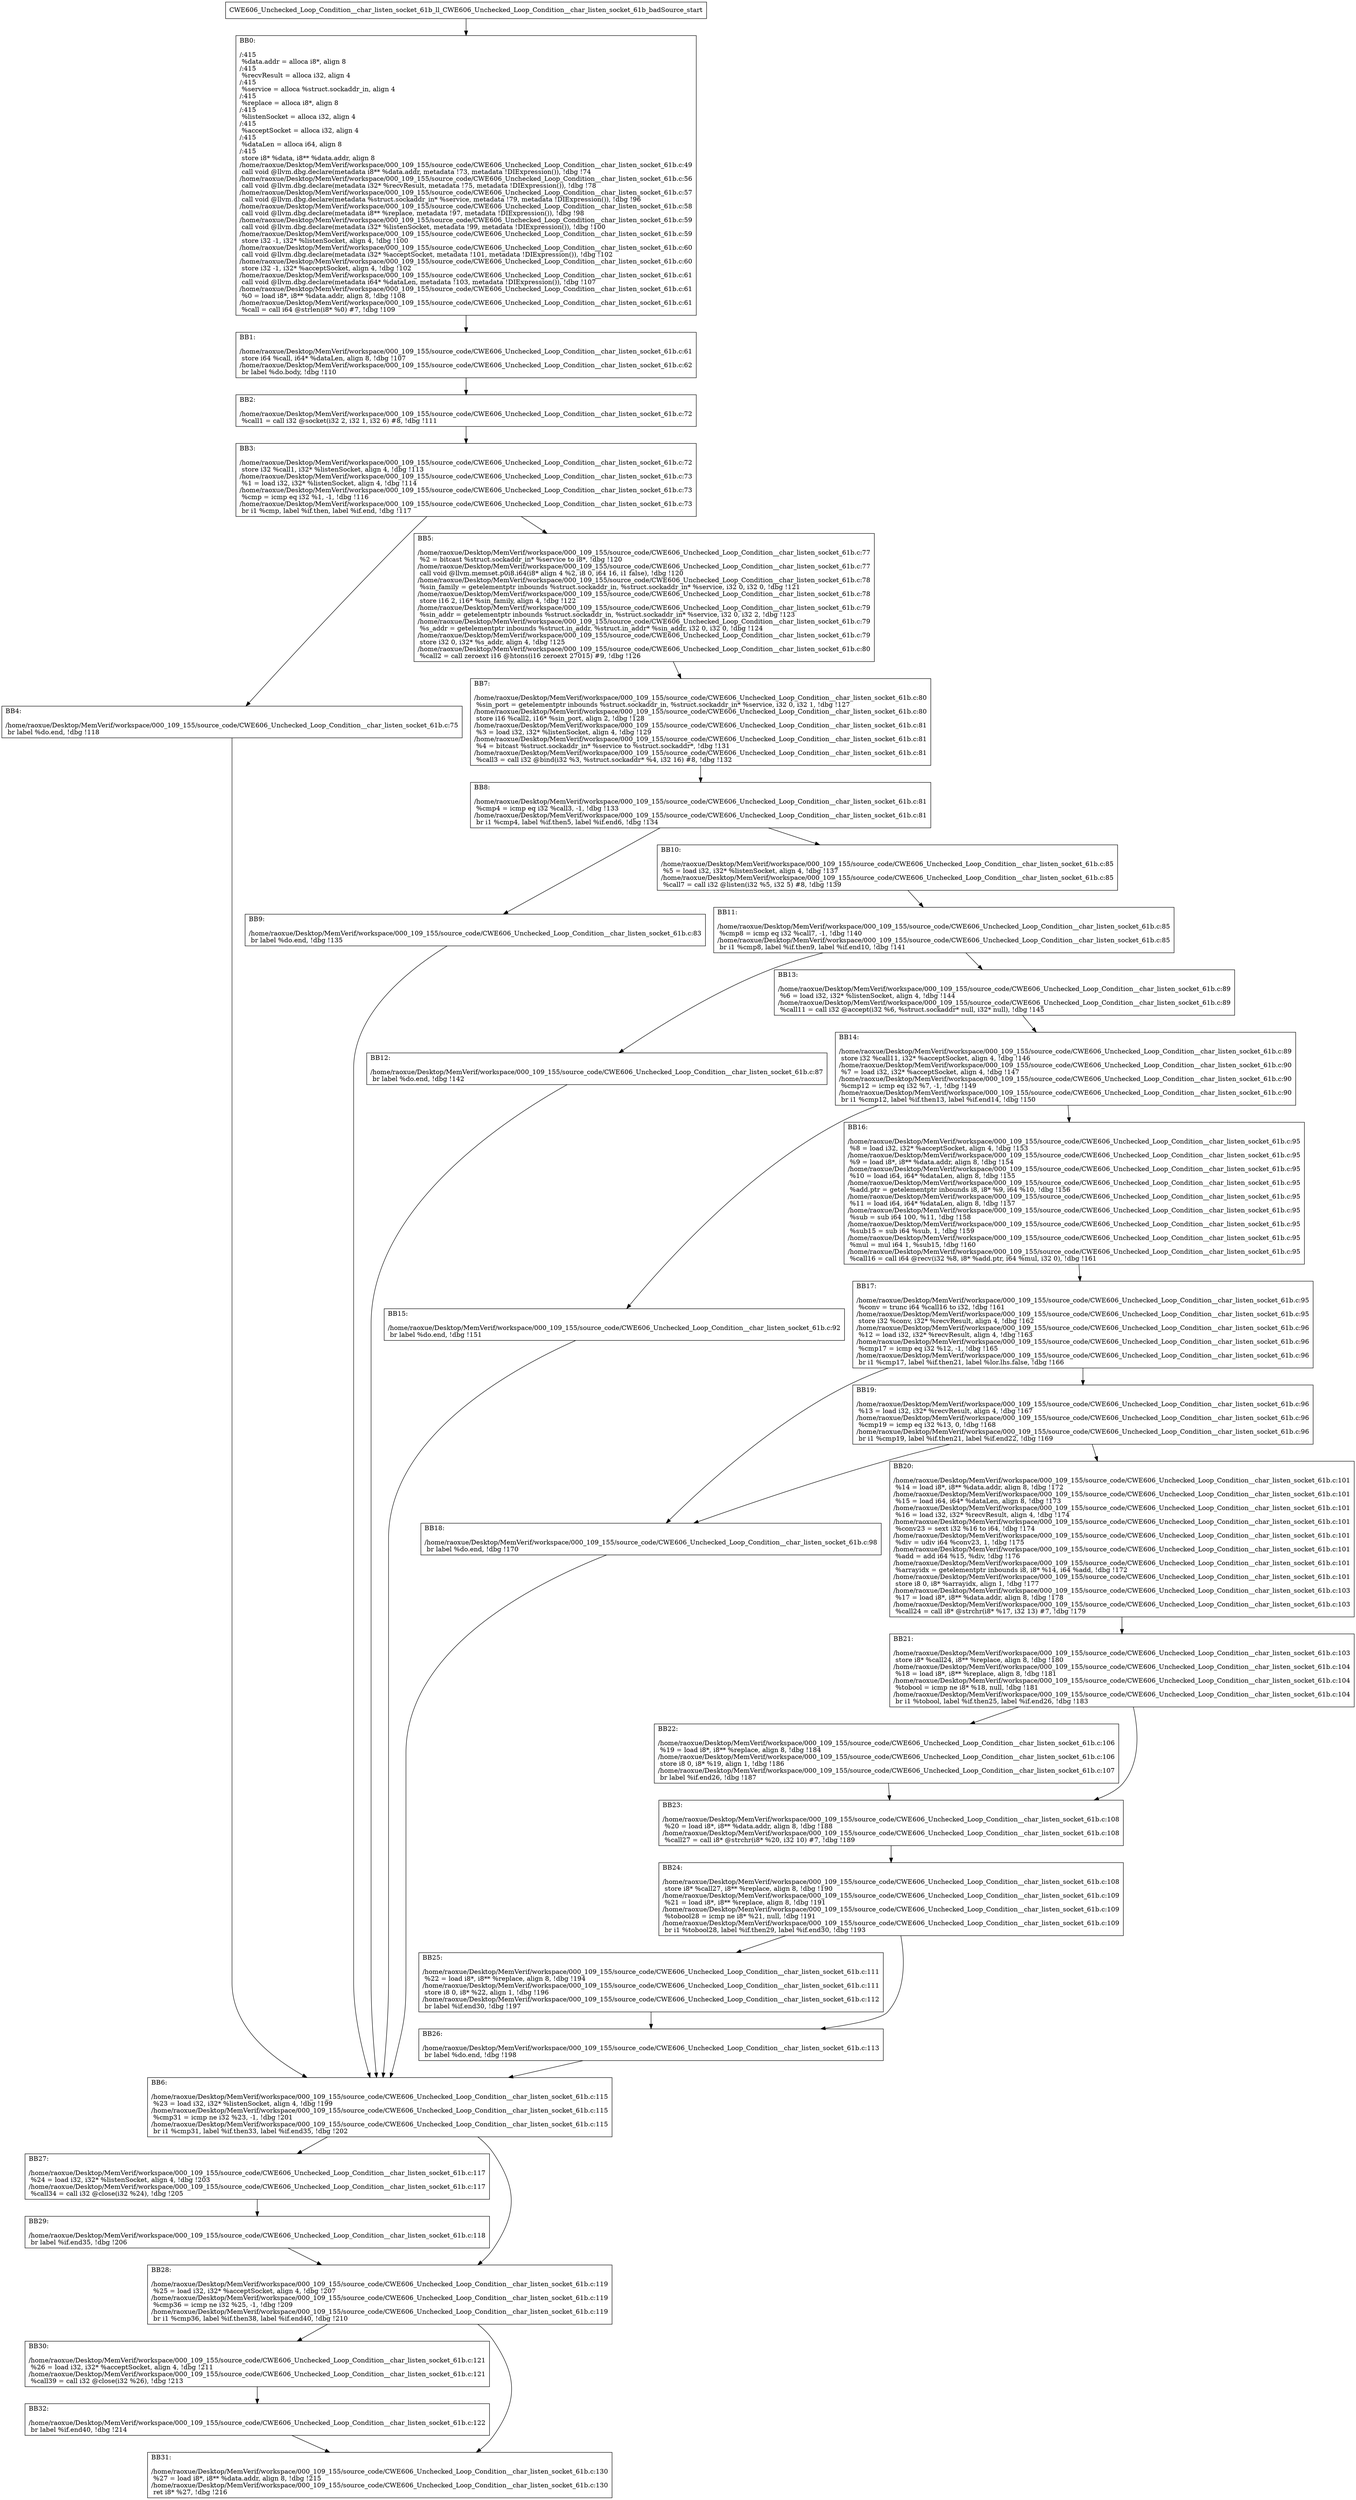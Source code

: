 digraph "CFG for'CWE606_Unchecked_Loop_Condition__char_listen_socket_61b_ll_CWE606_Unchecked_Loop_Condition__char_listen_socket_61b_badSource' function" {
	BBCWE606_Unchecked_Loop_Condition__char_listen_socket_61b_ll_CWE606_Unchecked_Loop_Condition__char_listen_socket_61b_badSource_start[shape=record,label="{CWE606_Unchecked_Loop_Condition__char_listen_socket_61b_ll_CWE606_Unchecked_Loop_Condition__char_listen_socket_61b_badSource_start}"];
	BBCWE606_Unchecked_Loop_Condition__char_listen_socket_61b_ll_CWE606_Unchecked_Loop_Condition__char_listen_socket_61b_badSource_start-> CWE606_Unchecked_Loop_Condition__char_listen_socket_61b_ll_CWE606_Unchecked_Loop_Condition__char_listen_socket_61b_badSourceBB0;
	CWE606_Unchecked_Loop_Condition__char_listen_socket_61b_ll_CWE606_Unchecked_Loop_Condition__char_listen_socket_61b_badSourceBB0 [shape=record, label="{BB0:\l\l/:415\l
  %data.addr = alloca i8*, align 8\l
/:415\l
  %recvResult = alloca i32, align 4\l
/:415\l
  %service = alloca %struct.sockaddr_in, align 4\l
/:415\l
  %replace = alloca i8*, align 8\l
/:415\l
  %listenSocket = alloca i32, align 4\l
/:415\l
  %acceptSocket = alloca i32, align 4\l
/:415\l
  %dataLen = alloca i64, align 8\l
/:415\l
  store i8* %data, i8** %data.addr, align 8\l
/home/raoxue/Desktop/MemVerif/workspace/000_109_155/source_code/CWE606_Unchecked_Loop_Condition__char_listen_socket_61b.c:49\l
  call void @llvm.dbg.declare(metadata i8** %data.addr, metadata !73, metadata !DIExpression()), !dbg !74\l
/home/raoxue/Desktop/MemVerif/workspace/000_109_155/source_code/CWE606_Unchecked_Loop_Condition__char_listen_socket_61b.c:56\l
  call void @llvm.dbg.declare(metadata i32* %recvResult, metadata !75, metadata !DIExpression()), !dbg !78\l
/home/raoxue/Desktop/MemVerif/workspace/000_109_155/source_code/CWE606_Unchecked_Loop_Condition__char_listen_socket_61b.c:57\l
  call void @llvm.dbg.declare(metadata %struct.sockaddr_in* %service, metadata !79, metadata !DIExpression()), !dbg !96\l
/home/raoxue/Desktop/MemVerif/workspace/000_109_155/source_code/CWE606_Unchecked_Loop_Condition__char_listen_socket_61b.c:58\l
  call void @llvm.dbg.declare(metadata i8** %replace, metadata !97, metadata !DIExpression()), !dbg !98\l
/home/raoxue/Desktop/MemVerif/workspace/000_109_155/source_code/CWE606_Unchecked_Loop_Condition__char_listen_socket_61b.c:59\l
  call void @llvm.dbg.declare(metadata i32* %listenSocket, metadata !99, metadata !DIExpression()), !dbg !100\l
/home/raoxue/Desktop/MemVerif/workspace/000_109_155/source_code/CWE606_Unchecked_Loop_Condition__char_listen_socket_61b.c:59\l
  store i32 -1, i32* %listenSocket, align 4, !dbg !100\l
/home/raoxue/Desktop/MemVerif/workspace/000_109_155/source_code/CWE606_Unchecked_Loop_Condition__char_listen_socket_61b.c:60\l
  call void @llvm.dbg.declare(metadata i32* %acceptSocket, metadata !101, metadata !DIExpression()), !dbg !102\l
/home/raoxue/Desktop/MemVerif/workspace/000_109_155/source_code/CWE606_Unchecked_Loop_Condition__char_listen_socket_61b.c:60\l
  store i32 -1, i32* %acceptSocket, align 4, !dbg !102\l
/home/raoxue/Desktop/MemVerif/workspace/000_109_155/source_code/CWE606_Unchecked_Loop_Condition__char_listen_socket_61b.c:61\l
  call void @llvm.dbg.declare(metadata i64* %dataLen, metadata !103, metadata !DIExpression()), !dbg !107\l
/home/raoxue/Desktop/MemVerif/workspace/000_109_155/source_code/CWE606_Unchecked_Loop_Condition__char_listen_socket_61b.c:61\l
  %0 = load i8*, i8** %data.addr, align 8, !dbg !108\l
/home/raoxue/Desktop/MemVerif/workspace/000_109_155/source_code/CWE606_Unchecked_Loop_Condition__char_listen_socket_61b.c:61\l
  %call = call i64 @strlen(i8* %0) #7, !dbg !109\l
}"];
	CWE606_Unchecked_Loop_Condition__char_listen_socket_61b_ll_CWE606_Unchecked_Loop_Condition__char_listen_socket_61b_badSourceBB0-> CWE606_Unchecked_Loop_Condition__char_listen_socket_61b_ll_CWE606_Unchecked_Loop_Condition__char_listen_socket_61b_badSourceBB1;
	CWE606_Unchecked_Loop_Condition__char_listen_socket_61b_ll_CWE606_Unchecked_Loop_Condition__char_listen_socket_61b_badSourceBB1 [shape=record, label="{BB1:\l\l/home/raoxue/Desktop/MemVerif/workspace/000_109_155/source_code/CWE606_Unchecked_Loop_Condition__char_listen_socket_61b.c:61\l
  store i64 %call, i64* %dataLen, align 8, !dbg !107\l
/home/raoxue/Desktop/MemVerif/workspace/000_109_155/source_code/CWE606_Unchecked_Loop_Condition__char_listen_socket_61b.c:62\l
  br label %do.body, !dbg !110\l
}"];
	CWE606_Unchecked_Loop_Condition__char_listen_socket_61b_ll_CWE606_Unchecked_Loop_Condition__char_listen_socket_61b_badSourceBB1-> CWE606_Unchecked_Loop_Condition__char_listen_socket_61b_ll_CWE606_Unchecked_Loop_Condition__char_listen_socket_61b_badSourceBB2;
	CWE606_Unchecked_Loop_Condition__char_listen_socket_61b_ll_CWE606_Unchecked_Loop_Condition__char_listen_socket_61b_badSourceBB2 [shape=record, label="{BB2:\l\l/home/raoxue/Desktop/MemVerif/workspace/000_109_155/source_code/CWE606_Unchecked_Loop_Condition__char_listen_socket_61b.c:72\l
  %call1 = call i32 @socket(i32 2, i32 1, i32 6) #8, !dbg !111\l
}"];
	CWE606_Unchecked_Loop_Condition__char_listen_socket_61b_ll_CWE606_Unchecked_Loop_Condition__char_listen_socket_61b_badSourceBB2-> CWE606_Unchecked_Loop_Condition__char_listen_socket_61b_ll_CWE606_Unchecked_Loop_Condition__char_listen_socket_61b_badSourceBB3;
	CWE606_Unchecked_Loop_Condition__char_listen_socket_61b_ll_CWE606_Unchecked_Loop_Condition__char_listen_socket_61b_badSourceBB3 [shape=record, label="{BB3:\l\l/home/raoxue/Desktop/MemVerif/workspace/000_109_155/source_code/CWE606_Unchecked_Loop_Condition__char_listen_socket_61b.c:72\l
  store i32 %call1, i32* %listenSocket, align 4, !dbg !113\l
/home/raoxue/Desktop/MemVerif/workspace/000_109_155/source_code/CWE606_Unchecked_Loop_Condition__char_listen_socket_61b.c:73\l
  %1 = load i32, i32* %listenSocket, align 4, !dbg !114\l
/home/raoxue/Desktop/MemVerif/workspace/000_109_155/source_code/CWE606_Unchecked_Loop_Condition__char_listen_socket_61b.c:73\l
  %cmp = icmp eq i32 %1, -1, !dbg !116\l
/home/raoxue/Desktop/MemVerif/workspace/000_109_155/source_code/CWE606_Unchecked_Loop_Condition__char_listen_socket_61b.c:73\l
  br i1 %cmp, label %if.then, label %if.end, !dbg !117\l
}"];
	CWE606_Unchecked_Loop_Condition__char_listen_socket_61b_ll_CWE606_Unchecked_Loop_Condition__char_listen_socket_61b_badSourceBB3-> CWE606_Unchecked_Loop_Condition__char_listen_socket_61b_ll_CWE606_Unchecked_Loop_Condition__char_listen_socket_61b_badSourceBB4;
	CWE606_Unchecked_Loop_Condition__char_listen_socket_61b_ll_CWE606_Unchecked_Loop_Condition__char_listen_socket_61b_badSourceBB3-> CWE606_Unchecked_Loop_Condition__char_listen_socket_61b_ll_CWE606_Unchecked_Loop_Condition__char_listen_socket_61b_badSourceBB5;
	CWE606_Unchecked_Loop_Condition__char_listen_socket_61b_ll_CWE606_Unchecked_Loop_Condition__char_listen_socket_61b_badSourceBB4 [shape=record, label="{BB4:\l\l/home/raoxue/Desktop/MemVerif/workspace/000_109_155/source_code/CWE606_Unchecked_Loop_Condition__char_listen_socket_61b.c:75\l
  br label %do.end, !dbg !118\l
}"];
	CWE606_Unchecked_Loop_Condition__char_listen_socket_61b_ll_CWE606_Unchecked_Loop_Condition__char_listen_socket_61b_badSourceBB4-> CWE606_Unchecked_Loop_Condition__char_listen_socket_61b_ll_CWE606_Unchecked_Loop_Condition__char_listen_socket_61b_badSourceBB6;
	CWE606_Unchecked_Loop_Condition__char_listen_socket_61b_ll_CWE606_Unchecked_Loop_Condition__char_listen_socket_61b_badSourceBB5 [shape=record, label="{BB5:\l\l/home/raoxue/Desktop/MemVerif/workspace/000_109_155/source_code/CWE606_Unchecked_Loop_Condition__char_listen_socket_61b.c:77\l
  %2 = bitcast %struct.sockaddr_in* %service to i8*, !dbg !120\l
/home/raoxue/Desktop/MemVerif/workspace/000_109_155/source_code/CWE606_Unchecked_Loop_Condition__char_listen_socket_61b.c:77\l
  call void @llvm.memset.p0i8.i64(i8* align 4 %2, i8 0, i64 16, i1 false), !dbg !120\l
/home/raoxue/Desktop/MemVerif/workspace/000_109_155/source_code/CWE606_Unchecked_Loop_Condition__char_listen_socket_61b.c:78\l
  %sin_family = getelementptr inbounds %struct.sockaddr_in, %struct.sockaddr_in* %service, i32 0, i32 0, !dbg !121\l
/home/raoxue/Desktop/MemVerif/workspace/000_109_155/source_code/CWE606_Unchecked_Loop_Condition__char_listen_socket_61b.c:78\l
  store i16 2, i16* %sin_family, align 4, !dbg !122\l
/home/raoxue/Desktop/MemVerif/workspace/000_109_155/source_code/CWE606_Unchecked_Loop_Condition__char_listen_socket_61b.c:79\l
  %sin_addr = getelementptr inbounds %struct.sockaddr_in, %struct.sockaddr_in* %service, i32 0, i32 2, !dbg !123\l
/home/raoxue/Desktop/MemVerif/workspace/000_109_155/source_code/CWE606_Unchecked_Loop_Condition__char_listen_socket_61b.c:79\l
  %s_addr = getelementptr inbounds %struct.in_addr, %struct.in_addr* %sin_addr, i32 0, i32 0, !dbg !124\l
/home/raoxue/Desktop/MemVerif/workspace/000_109_155/source_code/CWE606_Unchecked_Loop_Condition__char_listen_socket_61b.c:79\l
  store i32 0, i32* %s_addr, align 4, !dbg !125\l
/home/raoxue/Desktop/MemVerif/workspace/000_109_155/source_code/CWE606_Unchecked_Loop_Condition__char_listen_socket_61b.c:80\l
  %call2 = call zeroext i16 @htons(i16 zeroext 27015) #9, !dbg !126\l
}"];
	CWE606_Unchecked_Loop_Condition__char_listen_socket_61b_ll_CWE606_Unchecked_Loop_Condition__char_listen_socket_61b_badSourceBB5-> CWE606_Unchecked_Loop_Condition__char_listen_socket_61b_ll_CWE606_Unchecked_Loop_Condition__char_listen_socket_61b_badSourceBB7;
	CWE606_Unchecked_Loop_Condition__char_listen_socket_61b_ll_CWE606_Unchecked_Loop_Condition__char_listen_socket_61b_badSourceBB7 [shape=record, label="{BB7:\l\l/home/raoxue/Desktop/MemVerif/workspace/000_109_155/source_code/CWE606_Unchecked_Loop_Condition__char_listen_socket_61b.c:80\l
  %sin_port = getelementptr inbounds %struct.sockaddr_in, %struct.sockaddr_in* %service, i32 0, i32 1, !dbg !127\l
/home/raoxue/Desktop/MemVerif/workspace/000_109_155/source_code/CWE606_Unchecked_Loop_Condition__char_listen_socket_61b.c:80\l
  store i16 %call2, i16* %sin_port, align 2, !dbg !128\l
/home/raoxue/Desktop/MemVerif/workspace/000_109_155/source_code/CWE606_Unchecked_Loop_Condition__char_listen_socket_61b.c:81\l
  %3 = load i32, i32* %listenSocket, align 4, !dbg !129\l
/home/raoxue/Desktop/MemVerif/workspace/000_109_155/source_code/CWE606_Unchecked_Loop_Condition__char_listen_socket_61b.c:81\l
  %4 = bitcast %struct.sockaddr_in* %service to %struct.sockaddr*, !dbg !131\l
/home/raoxue/Desktop/MemVerif/workspace/000_109_155/source_code/CWE606_Unchecked_Loop_Condition__char_listen_socket_61b.c:81\l
  %call3 = call i32 @bind(i32 %3, %struct.sockaddr* %4, i32 16) #8, !dbg !132\l
}"];
	CWE606_Unchecked_Loop_Condition__char_listen_socket_61b_ll_CWE606_Unchecked_Loop_Condition__char_listen_socket_61b_badSourceBB7-> CWE606_Unchecked_Loop_Condition__char_listen_socket_61b_ll_CWE606_Unchecked_Loop_Condition__char_listen_socket_61b_badSourceBB8;
	CWE606_Unchecked_Loop_Condition__char_listen_socket_61b_ll_CWE606_Unchecked_Loop_Condition__char_listen_socket_61b_badSourceBB8 [shape=record, label="{BB8:\l\l/home/raoxue/Desktop/MemVerif/workspace/000_109_155/source_code/CWE606_Unchecked_Loop_Condition__char_listen_socket_61b.c:81\l
  %cmp4 = icmp eq i32 %call3, -1, !dbg !133\l
/home/raoxue/Desktop/MemVerif/workspace/000_109_155/source_code/CWE606_Unchecked_Loop_Condition__char_listen_socket_61b.c:81\l
  br i1 %cmp4, label %if.then5, label %if.end6, !dbg !134\l
}"];
	CWE606_Unchecked_Loop_Condition__char_listen_socket_61b_ll_CWE606_Unchecked_Loop_Condition__char_listen_socket_61b_badSourceBB8-> CWE606_Unchecked_Loop_Condition__char_listen_socket_61b_ll_CWE606_Unchecked_Loop_Condition__char_listen_socket_61b_badSourceBB9;
	CWE606_Unchecked_Loop_Condition__char_listen_socket_61b_ll_CWE606_Unchecked_Loop_Condition__char_listen_socket_61b_badSourceBB8-> CWE606_Unchecked_Loop_Condition__char_listen_socket_61b_ll_CWE606_Unchecked_Loop_Condition__char_listen_socket_61b_badSourceBB10;
	CWE606_Unchecked_Loop_Condition__char_listen_socket_61b_ll_CWE606_Unchecked_Loop_Condition__char_listen_socket_61b_badSourceBB9 [shape=record, label="{BB9:\l\l/home/raoxue/Desktop/MemVerif/workspace/000_109_155/source_code/CWE606_Unchecked_Loop_Condition__char_listen_socket_61b.c:83\l
  br label %do.end, !dbg !135\l
}"];
	CWE606_Unchecked_Loop_Condition__char_listen_socket_61b_ll_CWE606_Unchecked_Loop_Condition__char_listen_socket_61b_badSourceBB9-> CWE606_Unchecked_Loop_Condition__char_listen_socket_61b_ll_CWE606_Unchecked_Loop_Condition__char_listen_socket_61b_badSourceBB6;
	CWE606_Unchecked_Loop_Condition__char_listen_socket_61b_ll_CWE606_Unchecked_Loop_Condition__char_listen_socket_61b_badSourceBB10 [shape=record, label="{BB10:\l\l/home/raoxue/Desktop/MemVerif/workspace/000_109_155/source_code/CWE606_Unchecked_Loop_Condition__char_listen_socket_61b.c:85\l
  %5 = load i32, i32* %listenSocket, align 4, !dbg !137\l
/home/raoxue/Desktop/MemVerif/workspace/000_109_155/source_code/CWE606_Unchecked_Loop_Condition__char_listen_socket_61b.c:85\l
  %call7 = call i32 @listen(i32 %5, i32 5) #8, !dbg !139\l
}"];
	CWE606_Unchecked_Loop_Condition__char_listen_socket_61b_ll_CWE606_Unchecked_Loop_Condition__char_listen_socket_61b_badSourceBB10-> CWE606_Unchecked_Loop_Condition__char_listen_socket_61b_ll_CWE606_Unchecked_Loop_Condition__char_listen_socket_61b_badSourceBB11;
	CWE606_Unchecked_Loop_Condition__char_listen_socket_61b_ll_CWE606_Unchecked_Loop_Condition__char_listen_socket_61b_badSourceBB11 [shape=record, label="{BB11:\l\l/home/raoxue/Desktop/MemVerif/workspace/000_109_155/source_code/CWE606_Unchecked_Loop_Condition__char_listen_socket_61b.c:85\l
  %cmp8 = icmp eq i32 %call7, -1, !dbg !140\l
/home/raoxue/Desktop/MemVerif/workspace/000_109_155/source_code/CWE606_Unchecked_Loop_Condition__char_listen_socket_61b.c:85\l
  br i1 %cmp8, label %if.then9, label %if.end10, !dbg !141\l
}"];
	CWE606_Unchecked_Loop_Condition__char_listen_socket_61b_ll_CWE606_Unchecked_Loop_Condition__char_listen_socket_61b_badSourceBB11-> CWE606_Unchecked_Loop_Condition__char_listen_socket_61b_ll_CWE606_Unchecked_Loop_Condition__char_listen_socket_61b_badSourceBB12;
	CWE606_Unchecked_Loop_Condition__char_listen_socket_61b_ll_CWE606_Unchecked_Loop_Condition__char_listen_socket_61b_badSourceBB11-> CWE606_Unchecked_Loop_Condition__char_listen_socket_61b_ll_CWE606_Unchecked_Loop_Condition__char_listen_socket_61b_badSourceBB13;
	CWE606_Unchecked_Loop_Condition__char_listen_socket_61b_ll_CWE606_Unchecked_Loop_Condition__char_listen_socket_61b_badSourceBB12 [shape=record, label="{BB12:\l\l/home/raoxue/Desktop/MemVerif/workspace/000_109_155/source_code/CWE606_Unchecked_Loop_Condition__char_listen_socket_61b.c:87\l
  br label %do.end, !dbg !142\l
}"];
	CWE606_Unchecked_Loop_Condition__char_listen_socket_61b_ll_CWE606_Unchecked_Loop_Condition__char_listen_socket_61b_badSourceBB12-> CWE606_Unchecked_Loop_Condition__char_listen_socket_61b_ll_CWE606_Unchecked_Loop_Condition__char_listen_socket_61b_badSourceBB6;
	CWE606_Unchecked_Loop_Condition__char_listen_socket_61b_ll_CWE606_Unchecked_Loop_Condition__char_listen_socket_61b_badSourceBB13 [shape=record, label="{BB13:\l\l/home/raoxue/Desktop/MemVerif/workspace/000_109_155/source_code/CWE606_Unchecked_Loop_Condition__char_listen_socket_61b.c:89\l
  %6 = load i32, i32* %listenSocket, align 4, !dbg !144\l
/home/raoxue/Desktop/MemVerif/workspace/000_109_155/source_code/CWE606_Unchecked_Loop_Condition__char_listen_socket_61b.c:89\l
  %call11 = call i32 @accept(i32 %6, %struct.sockaddr* null, i32* null), !dbg !145\l
}"];
	CWE606_Unchecked_Loop_Condition__char_listen_socket_61b_ll_CWE606_Unchecked_Loop_Condition__char_listen_socket_61b_badSourceBB13-> CWE606_Unchecked_Loop_Condition__char_listen_socket_61b_ll_CWE606_Unchecked_Loop_Condition__char_listen_socket_61b_badSourceBB14;
	CWE606_Unchecked_Loop_Condition__char_listen_socket_61b_ll_CWE606_Unchecked_Loop_Condition__char_listen_socket_61b_badSourceBB14 [shape=record, label="{BB14:\l\l/home/raoxue/Desktop/MemVerif/workspace/000_109_155/source_code/CWE606_Unchecked_Loop_Condition__char_listen_socket_61b.c:89\l
  store i32 %call11, i32* %acceptSocket, align 4, !dbg !146\l
/home/raoxue/Desktop/MemVerif/workspace/000_109_155/source_code/CWE606_Unchecked_Loop_Condition__char_listen_socket_61b.c:90\l
  %7 = load i32, i32* %acceptSocket, align 4, !dbg !147\l
/home/raoxue/Desktop/MemVerif/workspace/000_109_155/source_code/CWE606_Unchecked_Loop_Condition__char_listen_socket_61b.c:90\l
  %cmp12 = icmp eq i32 %7, -1, !dbg !149\l
/home/raoxue/Desktop/MemVerif/workspace/000_109_155/source_code/CWE606_Unchecked_Loop_Condition__char_listen_socket_61b.c:90\l
  br i1 %cmp12, label %if.then13, label %if.end14, !dbg !150\l
}"];
	CWE606_Unchecked_Loop_Condition__char_listen_socket_61b_ll_CWE606_Unchecked_Loop_Condition__char_listen_socket_61b_badSourceBB14-> CWE606_Unchecked_Loop_Condition__char_listen_socket_61b_ll_CWE606_Unchecked_Loop_Condition__char_listen_socket_61b_badSourceBB15;
	CWE606_Unchecked_Loop_Condition__char_listen_socket_61b_ll_CWE606_Unchecked_Loop_Condition__char_listen_socket_61b_badSourceBB14-> CWE606_Unchecked_Loop_Condition__char_listen_socket_61b_ll_CWE606_Unchecked_Loop_Condition__char_listen_socket_61b_badSourceBB16;
	CWE606_Unchecked_Loop_Condition__char_listen_socket_61b_ll_CWE606_Unchecked_Loop_Condition__char_listen_socket_61b_badSourceBB15 [shape=record, label="{BB15:\l\l/home/raoxue/Desktop/MemVerif/workspace/000_109_155/source_code/CWE606_Unchecked_Loop_Condition__char_listen_socket_61b.c:92\l
  br label %do.end, !dbg !151\l
}"];
	CWE606_Unchecked_Loop_Condition__char_listen_socket_61b_ll_CWE606_Unchecked_Loop_Condition__char_listen_socket_61b_badSourceBB15-> CWE606_Unchecked_Loop_Condition__char_listen_socket_61b_ll_CWE606_Unchecked_Loop_Condition__char_listen_socket_61b_badSourceBB6;
	CWE606_Unchecked_Loop_Condition__char_listen_socket_61b_ll_CWE606_Unchecked_Loop_Condition__char_listen_socket_61b_badSourceBB16 [shape=record, label="{BB16:\l\l/home/raoxue/Desktop/MemVerif/workspace/000_109_155/source_code/CWE606_Unchecked_Loop_Condition__char_listen_socket_61b.c:95\l
  %8 = load i32, i32* %acceptSocket, align 4, !dbg !153\l
/home/raoxue/Desktop/MemVerif/workspace/000_109_155/source_code/CWE606_Unchecked_Loop_Condition__char_listen_socket_61b.c:95\l
  %9 = load i8*, i8** %data.addr, align 8, !dbg !154\l
/home/raoxue/Desktop/MemVerif/workspace/000_109_155/source_code/CWE606_Unchecked_Loop_Condition__char_listen_socket_61b.c:95\l
  %10 = load i64, i64* %dataLen, align 8, !dbg !155\l
/home/raoxue/Desktop/MemVerif/workspace/000_109_155/source_code/CWE606_Unchecked_Loop_Condition__char_listen_socket_61b.c:95\l
  %add.ptr = getelementptr inbounds i8, i8* %9, i64 %10, !dbg !156\l
/home/raoxue/Desktop/MemVerif/workspace/000_109_155/source_code/CWE606_Unchecked_Loop_Condition__char_listen_socket_61b.c:95\l
  %11 = load i64, i64* %dataLen, align 8, !dbg !157\l
/home/raoxue/Desktop/MemVerif/workspace/000_109_155/source_code/CWE606_Unchecked_Loop_Condition__char_listen_socket_61b.c:95\l
  %sub = sub i64 100, %11, !dbg !158\l
/home/raoxue/Desktop/MemVerif/workspace/000_109_155/source_code/CWE606_Unchecked_Loop_Condition__char_listen_socket_61b.c:95\l
  %sub15 = sub i64 %sub, 1, !dbg !159\l
/home/raoxue/Desktop/MemVerif/workspace/000_109_155/source_code/CWE606_Unchecked_Loop_Condition__char_listen_socket_61b.c:95\l
  %mul = mul i64 1, %sub15, !dbg !160\l
/home/raoxue/Desktop/MemVerif/workspace/000_109_155/source_code/CWE606_Unchecked_Loop_Condition__char_listen_socket_61b.c:95\l
  %call16 = call i64 @recv(i32 %8, i8* %add.ptr, i64 %mul, i32 0), !dbg !161\l
}"];
	CWE606_Unchecked_Loop_Condition__char_listen_socket_61b_ll_CWE606_Unchecked_Loop_Condition__char_listen_socket_61b_badSourceBB16-> CWE606_Unchecked_Loop_Condition__char_listen_socket_61b_ll_CWE606_Unchecked_Loop_Condition__char_listen_socket_61b_badSourceBB17;
	CWE606_Unchecked_Loop_Condition__char_listen_socket_61b_ll_CWE606_Unchecked_Loop_Condition__char_listen_socket_61b_badSourceBB17 [shape=record, label="{BB17:\l\l/home/raoxue/Desktop/MemVerif/workspace/000_109_155/source_code/CWE606_Unchecked_Loop_Condition__char_listen_socket_61b.c:95\l
  %conv = trunc i64 %call16 to i32, !dbg !161\l
/home/raoxue/Desktop/MemVerif/workspace/000_109_155/source_code/CWE606_Unchecked_Loop_Condition__char_listen_socket_61b.c:95\l
  store i32 %conv, i32* %recvResult, align 4, !dbg !162\l
/home/raoxue/Desktop/MemVerif/workspace/000_109_155/source_code/CWE606_Unchecked_Loop_Condition__char_listen_socket_61b.c:96\l
  %12 = load i32, i32* %recvResult, align 4, !dbg !163\l
/home/raoxue/Desktop/MemVerif/workspace/000_109_155/source_code/CWE606_Unchecked_Loop_Condition__char_listen_socket_61b.c:96\l
  %cmp17 = icmp eq i32 %12, -1, !dbg !165\l
/home/raoxue/Desktop/MemVerif/workspace/000_109_155/source_code/CWE606_Unchecked_Loop_Condition__char_listen_socket_61b.c:96\l
  br i1 %cmp17, label %if.then21, label %lor.lhs.false, !dbg !166\l
}"];
	CWE606_Unchecked_Loop_Condition__char_listen_socket_61b_ll_CWE606_Unchecked_Loop_Condition__char_listen_socket_61b_badSourceBB17-> CWE606_Unchecked_Loop_Condition__char_listen_socket_61b_ll_CWE606_Unchecked_Loop_Condition__char_listen_socket_61b_badSourceBB18;
	CWE606_Unchecked_Loop_Condition__char_listen_socket_61b_ll_CWE606_Unchecked_Loop_Condition__char_listen_socket_61b_badSourceBB17-> CWE606_Unchecked_Loop_Condition__char_listen_socket_61b_ll_CWE606_Unchecked_Loop_Condition__char_listen_socket_61b_badSourceBB19;
	CWE606_Unchecked_Loop_Condition__char_listen_socket_61b_ll_CWE606_Unchecked_Loop_Condition__char_listen_socket_61b_badSourceBB19 [shape=record, label="{BB19:\l\l/home/raoxue/Desktop/MemVerif/workspace/000_109_155/source_code/CWE606_Unchecked_Loop_Condition__char_listen_socket_61b.c:96\l
  %13 = load i32, i32* %recvResult, align 4, !dbg !167\l
/home/raoxue/Desktop/MemVerif/workspace/000_109_155/source_code/CWE606_Unchecked_Loop_Condition__char_listen_socket_61b.c:96\l
  %cmp19 = icmp eq i32 %13, 0, !dbg !168\l
/home/raoxue/Desktop/MemVerif/workspace/000_109_155/source_code/CWE606_Unchecked_Loop_Condition__char_listen_socket_61b.c:96\l
  br i1 %cmp19, label %if.then21, label %if.end22, !dbg !169\l
}"];
	CWE606_Unchecked_Loop_Condition__char_listen_socket_61b_ll_CWE606_Unchecked_Loop_Condition__char_listen_socket_61b_badSourceBB19-> CWE606_Unchecked_Loop_Condition__char_listen_socket_61b_ll_CWE606_Unchecked_Loop_Condition__char_listen_socket_61b_badSourceBB18;
	CWE606_Unchecked_Loop_Condition__char_listen_socket_61b_ll_CWE606_Unchecked_Loop_Condition__char_listen_socket_61b_badSourceBB19-> CWE606_Unchecked_Loop_Condition__char_listen_socket_61b_ll_CWE606_Unchecked_Loop_Condition__char_listen_socket_61b_badSourceBB20;
	CWE606_Unchecked_Loop_Condition__char_listen_socket_61b_ll_CWE606_Unchecked_Loop_Condition__char_listen_socket_61b_badSourceBB18 [shape=record, label="{BB18:\l\l/home/raoxue/Desktop/MemVerif/workspace/000_109_155/source_code/CWE606_Unchecked_Loop_Condition__char_listen_socket_61b.c:98\l
  br label %do.end, !dbg !170\l
}"];
	CWE606_Unchecked_Loop_Condition__char_listen_socket_61b_ll_CWE606_Unchecked_Loop_Condition__char_listen_socket_61b_badSourceBB18-> CWE606_Unchecked_Loop_Condition__char_listen_socket_61b_ll_CWE606_Unchecked_Loop_Condition__char_listen_socket_61b_badSourceBB6;
	CWE606_Unchecked_Loop_Condition__char_listen_socket_61b_ll_CWE606_Unchecked_Loop_Condition__char_listen_socket_61b_badSourceBB20 [shape=record, label="{BB20:\l\l/home/raoxue/Desktop/MemVerif/workspace/000_109_155/source_code/CWE606_Unchecked_Loop_Condition__char_listen_socket_61b.c:101\l
  %14 = load i8*, i8** %data.addr, align 8, !dbg !172\l
/home/raoxue/Desktop/MemVerif/workspace/000_109_155/source_code/CWE606_Unchecked_Loop_Condition__char_listen_socket_61b.c:101\l
  %15 = load i64, i64* %dataLen, align 8, !dbg !173\l
/home/raoxue/Desktop/MemVerif/workspace/000_109_155/source_code/CWE606_Unchecked_Loop_Condition__char_listen_socket_61b.c:101\l
  %16 = load i32, i32* %recvResult, align 4, !dbg !174\l
/home/raoxue/Desktop/MemVerif/workspace/000_109_155/source_code/CWE606_Unchecked_Loop_Condition__char_listen_socket_61b.c:101\l
  %conv23 = sext i32 %16 to i64, !dbg !174\l
/home/raoxue/Desktop/MemVerif/workspace/000_109_155/source_code/CWE606_Unchecked_Loop_Condition__char_listen_socket_61b.c:101\l
  %div = udiv i64 %conv23, 1, !dbg !175\l
/home/raoxue/Desktop/MemVerif/workspace/000_109_155/source_code/CWE606_Unchecked_Loop_Condition__char_listen_socket_61b.c:101\l
  %add = add i64 %15, %div, !dbg !176\l
/home/raoxue/Desktop/MemVerif/workspace/000_109_155/source_code/CWE606_Unchecked_Loop_Condition__char_listen_socket_61b.c:101\l
  %arrayidx = getelementptr inbounds i8, i8* %14, i64 %add, !dbg !172\l
/home/raoxue/Desktop/MemVerif/workspace/000_109_155/source_code/CWE606_Unchecked_Loop_Condition__char_listen_socket_61b.c:101\l
  store i8 0, i8* %arrayidx, align 1, !dbg !177\l
/home/raoxue/Desktop/MemVerif/workspace/000_109_155/source_code/CWE606_Unchecked_Loop_Condition__char_listen_socket_61b.c:103\l
  %17 = load i8*, i8** %data.addr, align 8, !dbg !178\l
/home/raoxue/Desktop/MemVerif/workspace/000_109_155/source_code/CWE606_Unchecked_Loop_Condition__char_listen_socket_61b.c:103\l
  %call24 = call i8* @strchr(i8* %17, i32 13) #7, !dbg !179\l
}"];
	CWE606_Unchecked_Loop_Condition__char_listen_socket_61b_ll_CWE606_Unchecked_Loop_Condition__char_listen_socket_61b_badSourceBB20-> CWE606_Unchecked_Loop_Condition__char_listen_socket_61b_ll_CWE606_Unchecked_Loop_Condition__char_listen_socket_61b_badSourceBB21;
	CWE606_Unchecked_Loop_Condition__char_listen_socket_61b_ll_CWE606_Unchecked_Loop_Condition__char_listen_socket_61b_badSourceBB21 [shape=record, label="{BB21:\l\l/home/raoxue/Desktop/MemVerif/workspace/000_109_155/source_code/CWE606_Unchecked_Loop_Condition__char_listen_socket_61b.c:103\l
  store i8* %call24, i8** %replace, align 8, !dbg !180\l
/home/raoxue/Desktop/MemVerif/workspace/000_109_155/source_code/CWE606_Unchecked_Loop_Condition__char_listen_socket_61b.c:104\l
  %18 = load i8*, i8** %replace, align 8, !dbg !181\l
/home/raoxue/Desktop/MemVerif/workspace/000_109_155/source_code/CWE606_Unchecked_Loop_Condition__char_listen_socket_61b.c:104\l
  %tobool = icmp ne i8* %18, null, !dbg !181\l
/home/raoxue/Desktop/MemVerif/workspace/000_109_155/source_code/CWE606_Unchecked_Loop_Condition__char_listen_socket_61b.c:104\l
  br i1 %tobool, label %if.then25, label %if.end26, !dbg !183\l
}"];
	CWE606_Unchecked_Loop_Condition__char_listen_socket_61b_ll_CWE606_Unchecked_Loop_Condition__char_listen_socket_61b_badSourceBB21-> CWE606_Unchecked_Loop_Condition__char_listen_socket_61b_ll_CWE606_Unchecked_Loop_Condition__char_listen_socket_61b_badSourceBB22;
	CWE606_Unchecked_Loop_Condition__char_listen_socket_61b_ll_CWE606_Unchecked_Loop_Condition__char_listen_socket_61b_badSourceBB21-> CWE606_Unchecked_Loop_Condition__char_listen_socket_61b_ll_CWE606_Unchecked_Loop_Condition__char_listen_socket_61b_badSourceBB23;
	CWE606_Unchecked_Loop_Condition__char_listen_socket_61b_ll_CWE606_Unchecked_Loop_Condition__char_listen_socket_61b_badSourceBB22 [shape=record, label="{BB22:\l\l/home/raoxue/Desktop/MemVerif/workspace/000_109_155/source_code/CWE606_Unchecked_Loop_Condition__char_listen_socket_61b.c:106\l
  %19 = load i8*, i8** %replace, align 8, !dbg !184\l
/home/raoxue/Desktop/MemVerif/workspace/000_109_155/source_code/CWE606_Unchecked_Loop_Condition__char_listen_socket_61b.c:106\l
  store i8 0, i8* %19, align 1, !dbg !186\l
/home/raoxue/Desktop/MemVerif/workspace/000_109_155/source_code/CWE606_Unchecked_Loop_Condition__char_listen_socket_61b.c:107\l
  br label %if.end26, !dbg !187\l
}"];
	CWE606_Unchecked_Loop_Condition__char_listen_socket_61b_ll_CWE606_Unchecked_Loop_Condition__char_listen_socket_61b_badSourceBB22-> CWE606_Unchecked_Loop_Condition__char_listen_socket_61b_ll_CWE606_Unchecked_Loop_Condition__char_listen_socket_61b_badSourceBB23;
	CWE606_Unchecked_Loop_Condition__char_listen_socket_61b_ll_CWE606_Unchecked_Loop_Condition__char_listen_socket_61b_badSourceBB23 [shape=record, label="{BB23:\l\l/home/raoxue/Desktop/MemVerif/workspace/000_109_155/source_code/CWE606_Unchecked_Loop_Condition__char_listen_socket_61b.c:108\l
  %20 = load i8*, i8** %data.addr, align 8, !dbg !188\l
/home/raoxue/Desktop/MemVerif/workspace/000_109_155/source_code/CWE606_Unchecked_Loop_Condition__char_listen_socket_61b.c:108\l
  %call27 = call i8* @strchr(i8* %20, i32 10) #7, !dbg !189\l
}"];
	CWE606_Unchecked_Loop_Condition__char_listen_socket_61b_ll_CWE606_Unchecked_Loop_Condition__char_listen_socket_61b_badSourceBB23-> CWE606_Unchecked_Loop_Condition__char_listen_socket_61b_ll_CWE606_Unchecked_Loop_Condition__char_listen_socket_61b_badSourceBB24;
	CWE606_Unchecked_Loop_Condition__char_listen_socket_61b_ll_CWE606_Unchecked_Loop_Condition__char_listen_socket_61b_badSourceBB24 [shape=record, label="{BB24:\l\l/home/raoxue/Desktop/MemVerif/workspace/000_109_155/source_code/CWE606_Unchecked_Loop_Condition__char_listen_socket_61b.c:108\l
  store i8* %call27, i8** %replace, align 8, !dbg !190\l
/home/raoxue/Desktop/MemVerif/workspace/000_109_155/source_code/CWE606_Unchecked_Loop_Condition__char_listen_socket_61b.c:109\l
  %21 = load i8*, i8** %replace, align 8, !dbg !191\l
/home/raoxue/Desktop/MemVerif/workspace/000_109_155/source_code/CWE606_Unchecked_Loop_Condition__char_listen_socket_61b.c:109\l
  %tobool28 = icmp ne i8* %21, null, !dbg !191\l
/home/raoxue/Desktop/MemVerif/workspace/000_109_155/source_code/CWE606_Unchecked_Loop_Condition__char_listen_socket_61b.c:109\l
  br i1 %tobool28, label %if.then29, label %if.end30, !dbg !193\l
}"];
	CWE606_Unchecked_Loop_Condition__char_listen_socket_61b_ll_CWE606_Unchecked_Loop_Condition__char_listen_socket_61b_badSourceBB24-> CWE606_Unchecked_Loop_Condition__char_listen_socket_61b_ll_CWE606_Unchecked_Loop_Condition__char_listen_socket_61b_badSourceBB25;
	CWE606_Unchecked_Loop_Condition__char_listen_socket_61b_ll_CWE606_Unchecked_Loop_Condition__char_listen_socket_61b_badSourceBB24-> CWE606_Unchecked_Loop_Condition__char_listen_socket_61b_ll_CWE606_Unchecked_Loop_Condition__char_listen_socket_61b_badSourceBB26;
	CWE606_Unchecked_Loop_Condition__char_listen_socket_61b_ll_CWE606_Unchecked_Loop_Condition__char_listen_socket_61b_badSourceBB25 [shape=record, label="{BB25:\l\l/home/raoxue/Desktop/MemVerif/workspace/000_109_155/source_code/CWE606_Unchecked_Loop_Condition__char_listen_socket_61b.c:111\l
  %22 = load i8*, i8** %replace, align 8, !dbg !194\l
/home/raoxue/Desktop/MemVerif/workspace/000_109_155/source_code/CWE606_Unchecked_Loop_Condition__char_listen_socket_61b.c:111\l
  store i8 0, i8* %22, align 1, !dbg !196\l
/home/raoxue/Desktop/MemVerif/workspace/000_109_155/source_code/CWE606_Unchecked_Loop_Condition__char_listen_socket_61b.c:112\l
  br label %if.end30, !dbg !197\l
}"];
	CWE606_Unchecked_Loop_Condition__char_listen_socket_61b_ll_CWE606_Unchecked_Loop_Condition__char_listen_socket_61b_badSourceBB25-> CWE606_Unchecked_Loop_Condition__char_listen_socket_61b_ll_CWE606_Unchecked_Loop_Condition__char_listen_socket_61b_badSourceBB26;
	CWE606_Unchecked_Loop_Condition__char_listen_socket_61b_ll_CWE606_Unchecked_Loop_Condition__char_listen_socket_61b_badSourceBB26 [shape=record, label="{BB26:\l\l/home/raoxue/Desktop/MemVerif/workspace/000_109_155/source_code/CWE606_Unchecked_Loop_Condition__char_listen_socket_61b.c:113\l
  br label %do.end, !dbg !198\l
}"];
	CWE606_Unchecked_Loop_Condition__char_listen_socket_61b_ll_CWE606_Unchecked_Loop_Condition__char_listen_socket_61b_badSourceBB26-> CWE606_Unchecked_Loop_Condition__char_listen_socket_61b_ll_CWE606_Unchecked_Loop_Condition__char_listen_socket_61b_badSourceBB6;
	CWE606_Unchecked_Loop_Condition__char_listen_socket_61b_ll_CWE606_Unchecked_Loop_Condition__char_listen_socket_61b_badSourceBB6 [shape=record, label="{BB6:\l\l/home/raoxue/Desktop/MemVerif/workspace/000_109_155/source_code/CWE606_Unchecked_Loop_Condition__char_listen_socket_61b.c:115\l
  %23 = load i32, i32* %listenSocket, align 4, !dbg !199\l
/home/raoxue/Desktop/MemVerif/workspace/000_109_155/source_code/CWE606_Unchecked_Loop_Condition__char_listen_socket_61b.c:115\l
  %cmp31 = icmp ne i32 %23, -1, !dbg !201\l
/home/raoxue/Desktop/MemVerif/workspace/000_109_155/source_code/CWE606_Unchecked_Loop_Condition__char_listen_socket_61b.c:115\l
  br i1 %cmp31, label %if.then33, label %if.end35, !dbg !202\l
}"];
	CWE606_Unchecked_Loop_Condition__char_listen_socket_61b_ll_CWE606_Unchecked_Loop_Condition__char_listen_socket_61b_badSourceBB6-> CWE606_Unchecked_Loop_Condition__char_listen_socket_61b_ll_CWE606_Unchecked_Loop_Condition__char_listen_socket_61b_badSourceBB27;
	CWE606_Unchecked_Loop_Condition__char_listen_socket_61b_ll_CWE606_Unchecked_Loop_Condition__char_listen_socket_61b_badSourceBB6-> CWE606_Unchecked_Loop_Condition__char_listen_socket_61b_ll_CWE606_Unchecked_Loop_Condition__char_listen_socket_61b_badSourceBB28;
	CWE606_Unchecked_Loop_Condition__char_listen_socket_61b_ll_CWE606_Unchecked_Loop_Condition__char_listen_socket_61b_badSourceBB27 [shape=record, label="{BB27:\l\l/home/raoxue/Desktop/MemVerif/workspace/000_109_155/source_code/CWE606_Unchecked_Loop_Condition__char_listen_socket_61b.c:117\l
  %24 = load i32, i32* %listenSocket, align 4, !dbg !203\l
/home/raoxue/Desktop/MemVerif/workspace/000_109_155/source_code/CWE606_Unchecked_Loop_Condition__char_listen_socket_61b.c:117\l
  %call34 = call i32 @close(i32 %24), !dbg !205\l
}"];
	CWE606_Unchecked_Loop_Condition__char_listen_socket_61b_ll_CWE606_Unchecked_Loop_Condition__char_listen_socket_61b_badSourceBB27-> CWE606_Unchecked_Loop_Condition__char_listen_socket_61b_ll_CWE606_Unchecked_Loop_Condition__char_listen_socket_61b_badSourceBB29;
	CWE606_Unchecked_Loop_Condition__char_listen_socket_61b_ll_CWE606_Unchecked_Loop_Condition__char_listen_socket_61b_badSourceBB29 [shape=record, label="{BB29:\l\l/home/raoxue/Desktop/MemVerif/workspace/000_109_155/source_code/CWE606_Unchecked_Loop_Condition__char_listen_socket_61b.c:118\l
  br label %if.end35, !dbg !206\l
}"];
	CWE606_Unchecked_Loop_Condition__char_listen_socket_61b_ll_CWE606_Unchecked_Loop_Condition__char_listen_socket_61b_badSourceBB29-> CWE606_Unchecked_Loop_Condition__char_listen_socket_61b_ll_CWE606_Unchecked_Loop_Condition__char_listen_socket_61b_badSourceBB28;
	CWE606_Unchecked_Loop_Condition__char_listen_socket_61b_ll_CWE606_Unchecked_Loop_Condition__char_listen_socket_61b_badSourceBB28 [shape=record, label="{BB28:\l\l/home/raoxue/Desktop/MemVerif/workspace/000_109_155/source_code/CWE606_Unchecked_Loop_Condition__char_listen_socket_61b.c:119\l
  %25 = load i32, i32* %acceptSocket, align 4, !dbg !207\l
/home/raoxue/Desktop/MemVerif/workspace/000_109_155/source_code/CWE606_Unchecked_Loop_Condition__char_listen_socket_61b.c:119\l
  %cmp36 = icmp ne i32 %25, -1, !dbg !209\l
/home/raoxue/Desktop/MemVerif/workspace/000_109_155/source_code/CWE606_Unchecked_Loop_Condition__char_listen_socket_61b.c:119\l
  br i1 %cmp36, label %if.then38, label %if.end40, !dbg !210\l
}"];
	CWE606_Unchecked_Loop_Condition__char_listen_socket_61b_ll_CWE606_Unchecked_Loop_Condition__char_listen_socket_61b_badSourceBB28-> CWE606_Unchecked_Loop_Condition__char_listen_socket_61b_ll_CWE606_Unchecked_Loop_Condition__char_listen_socket_61b_badSourceBB30;
	CWE606_Unchecked_Loop_Condition__char_listen_socket_61b_ll_CWE606_Unchecked_Loop_Condition__char_listen_socket_61b_badSourceBB28-> CWE606_Unchecked_Loop_Condition__char_listen_socket_61b_ll_CWE606_Unchecked_Loop_Condition__char_listen_socket_61b_badSourceBB31;
	CWE606_Unchecked_Loop_Condition__char_listen_socket_61b_ll_CWE606_Unchecked_Loop_Condition__char_listen_socket_61b_badSourceBB30 [shape=record, label="{BB30:\l\l/home/raoxue/Desktop/MemVerif/workspace/000_109_155/source_code/CWE606_Unchecked_Loop_Condition__char_listen_socket_61b.c:121\l
  %26 = load i32, i32* %acceptSocket, align 4, !dbg !211\l
/home/raoxue/Desktop/MemVerif/workspace/000_109_155/source_code/CWE606_Unchecked_Loop_Condition__char_listen_socket_61b.c:121\l
  %call39 = call i32 @close(i32 %26), !dbg !213\l
}"];
	CWE606_Unchecked_Loop_Condition__char_listen_socket_61b_ll_CWE606_Unchecked_Loop_Condition__char_listen_socket_61b_badSourceBB30-> CWE606_Unchecked_Loop_Condition__char_listen_socket_61b_ll_CWE606_Unchecked_Loop_Condition__char_listen_socket_61b_badSourceBB32;
	CWE606_Unchecked_Loop_Condition__char_listen_socket_61b_ll_CWE606_Unchecked_Loop_Condition__char_listen_socket_61b_badSourceBB32 [shape=record, label="{BB32:\l\l/home/raoxue/Desktop/MemVerif/workspace/000_109_155/source_code/CWE606_Unchecked_Loop_Condition__char_listen_socket_61b.c:122\l
  br label %if.end40, !dbg !214\l
}"];
	CWE606_Unchecked_Loop_Condition__char_listen_socket_61b_ll_CWE606_Unchecked_Loop_Condition__char_listen_socket_61b_badSourceBB32-> CWE606_Unchecked_Loop_Condition__char_listen_socket_61b_ll_CWE606_Unchecked_Loop_Condition__char_listen_socket_61b_badSourceBB31;
	CWE606_Unchecked_Loop_Condition__char_listen_socket_61b_ll_CWE606_Unchecked_Loop_Condition__char_listen_socket_61b_badSourceBB31 [shape=record, label="{BB31:\l\l/home/raoxue/Desktop/MemVerif/workspace/000_109_155/source_code/CWE606_Unchecked_Loop_Condition__char_listen_socket_61b.c:130\l
  %27 = load i8*, i8** %data.addr, align 8, !dbg !215\l
/home/raoxue/Desktop/MemVerif/workspace/000_109_155/source_code/CWE606_Unchecked_Loop_Condition__char_listen_socket_61b.c:130\l
  ret i8* %27, !dbg !216\l
}"];
}

